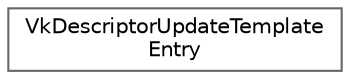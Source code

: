 digraph "类继承关系图"
{
 // LATEX_PDF_SIZE
  bgcolor="transparent";
  edge [fontname=Helvetica,fontsize=10,labelfontname=Helvetica,labelfontsize=10];
  node [fontname=Helvetica,fontsize=10,shape=box,height=0.2,width=0.4];
  rankdir="LR";
  Node0 [id="Node000000",label="VkDescriptorUpdateTemplate\lEntry",height=0.2,width=0.4,color="grey40", fillcolor="white", style="filled",URL="$struct_vk_descriptor_update_template_entry.html",tooltip=" "];
}
